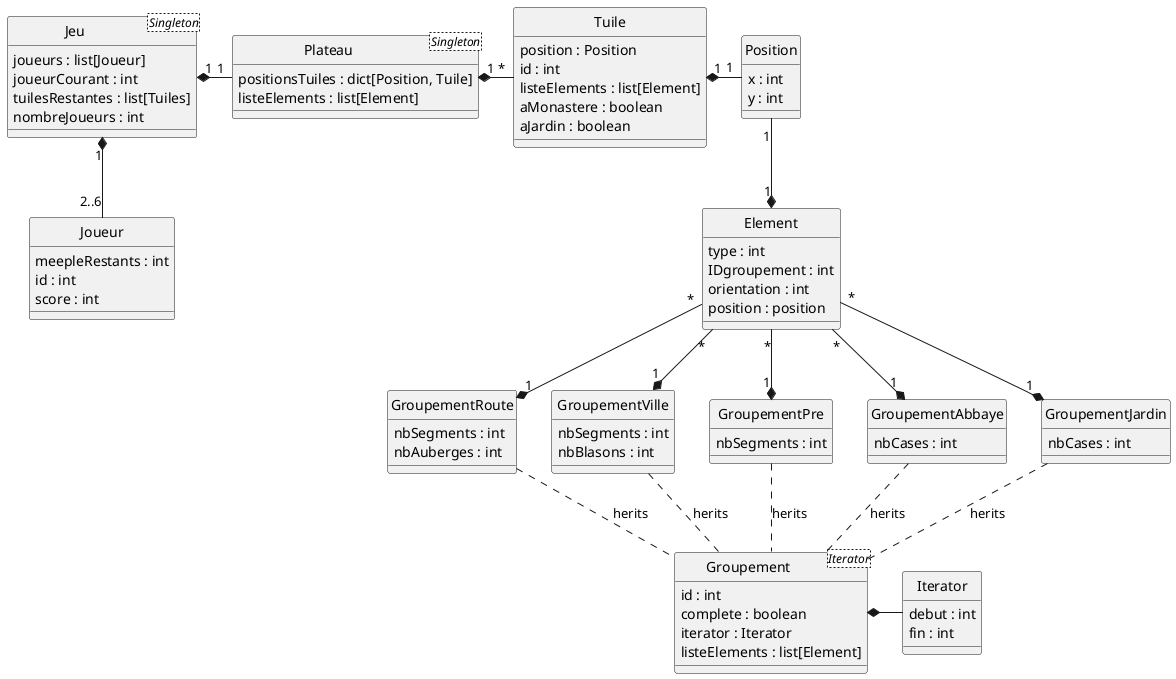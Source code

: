 @startuml
hide circle


class Jeu<Singleton> {
  joueurs : list[Joueur]
  joueurCourant : int
  tuilesRestantes : list[Tuiles]
  nombreJoueurs : int
}

class Plateau<Singleton> {
  positionsTuiles : dict[Position, Tuile]
  listeElements : list[Element]
}

class Joueur {
  meepleRestants : int
  id : int
  score : int
}

class Tuile {
  position : Position
  id : int
  listeElements : list[Element]
  aMonastere : boolean
  aJardin : boolean
}

class Position {
  x : int
  y : int
}

class Element {
  type : int
  IDgroupement : int
  orientation : int
  position : position
}

class Groupement<Iterator> {
  id : int
  complete : boolean
  iterator : Iterator
  listeElements : list[Element]
}

class Iterator {
  debut : int
  fin : int
}

class GroupementRoute {
  nbSegments : int
  nbAuberges : int
}

class GroupementVille {
  nbSegments : int
  nbBlasons : int
}

class GroupementPre {
  nbSegments : int
}

class GroupementAbbaye {
  nbCases : int
}

class GroupementJardin {
  nbCases : int
}

Jeu "1" *-- "2..6" Joueur
Jeu "1" *- "1" Plateau

Plateau "1" *- "*" Tuile
Tuile "1" *- "1" Position
Position "1" --* "1" Element

Element "*" --* "1" GroupementPre
Element "*" --* "1" GroupementVille
Element "*" --* "1" GroupementJardin
Element "*" --* "1" GroupementRoute
Element "*" --* "1" GroupementAbbaye

GroupementPre .. Groupement : herits
GroupementVille .. Groupement : herits
GroupementJardin .. Groupement : herits
GroupementRoute .. Groupement : herits
GroupementAbbaye .. Groupement : herits

Groupement *- Iterator

@enduml
